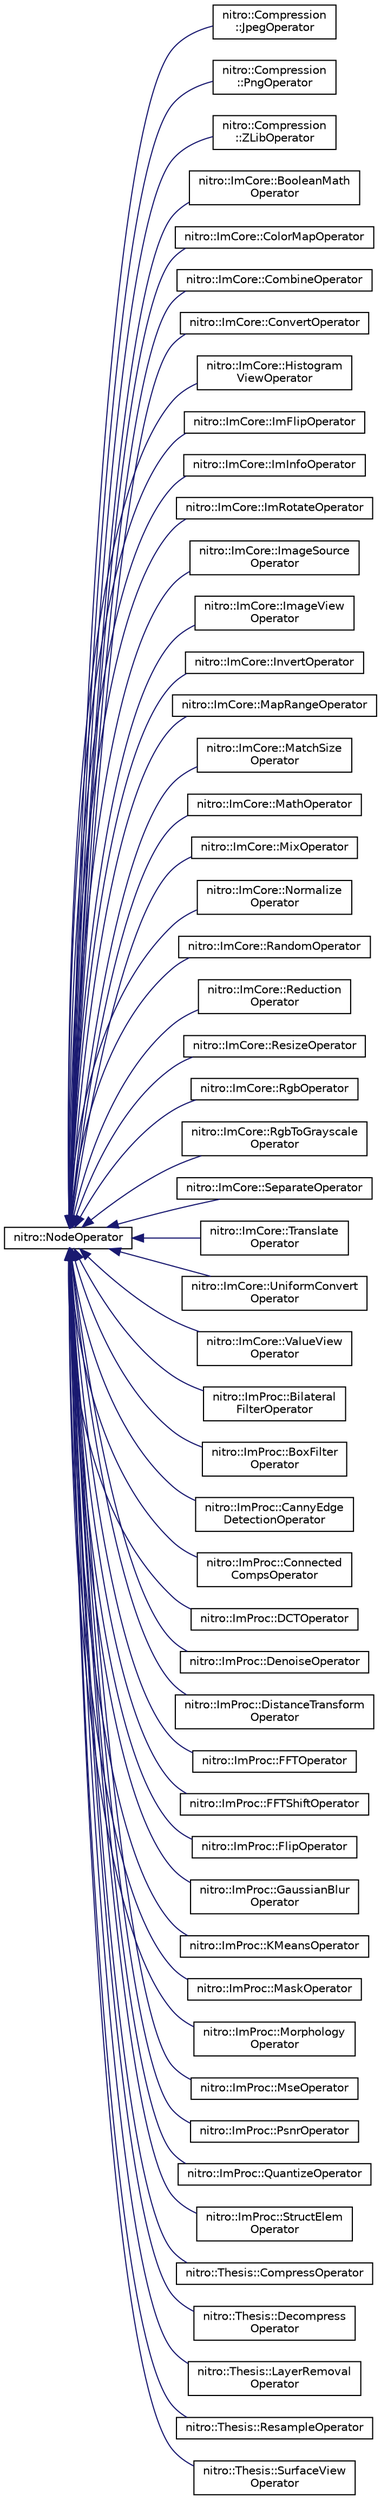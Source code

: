 digraph "Graphical Class Hierarchy"
{
 // LATEX_PDF_SIZE
  edge [fontname="Helvetica",fontsize="10",labelfontname="Helvetica",labelfontsize="10"];
  node [fontname="Helvetica",fontsize="10",shape=record];
  rankdir="LR";
  Node0 [label="nitro::NodeOperator",height=0.2,width=0.4,color="black", fillcolor="white", style="filled",URL="$d0/d72/classnitro_1_1NodeOperator.html",tooltip="A class that encapsulates the action executed when the node is evaluated. This is the primary compone..."];
  Node0 -> Node1 [dir="back",color="midnightblue",fontsize="10",style="solid",fontname="Helvetica"];
  Node1 [label="nitro::Compression\l::JpegOperator",height=0.2,width=0.4,color="black", fillcolor="white", style="filled",URL="$d8/dac/classnitro_1_1Compression_1_1JpegOperator.html",tooltip=" "];
  Node0 -> Node2 [dir="back",color="midnightblue",fontsize="10",style="solid",fontname="Helvetica"];
  Node2 [label="nitro::Compression\l::PngOperator",height=0.2,width=0.4,color="black", fillcolor="white", style="filled",URL="$d1/d9d/classnitro_1_1Compression_1_1PngOperator.html",tooltip=" "];
  Node0 -> Node3 [dir="back",color="midnightblue",fontsize="10",style="solid",fontname="Helvetica"];
  Node3 [label="nitro::Compression\l::ZLibOperator",height=0.2,width=0.4,color="black", fillcolor="white", style="filled",URL="$d5/d34/classnitro_1_1Compression_1_1ZLibOperator.html",tooltip=" "];
  Node0 -> Node4 [dir="back",color="midnightblue",fontsize="10",style="solid",fontname="Helvetica"];
  Node4 [label="nitro::ImCore::BooleanMath\lOperator",height=0.2,width=0.4,color="black", fillcolor="white", style="filled",URL="$de/d8f/classnitro_1_1ImCore_1_1BooleanMathOperator.html",tooltip=" "];
  Node0 -> Node5 [dir="back",color="midnightblue",fontsize="10",style="solid",fontname="Helvetica"];
  Node5 [label="nitro::ImCore::ColorMapOperator",height=0.2,width=0.4,color="black", fillcolor="white", style="filled",URL="$d1/d27/classnitro_1_1ImCore_1_1ColorMapOperator.html",tooltip=" "];
  Node0 -> Node6 [dir="back",color="midnightblue",fontsize="10",style="solid",fontname="Helvetica"];
  Node6 [label="nitro::ImCore::CombineOperator",height=0.2,width=0.4,color="black", fillcolor="white", style="filled",URL="$d3/d8b/classnitro_1_1ImCore_1_1CombineOperator.html",tooltip=" "];
  Node0 -> Node7 [dir="back",color="midnightblue",fontsize="10",style="solid",fontname="Helvetica"];
  Node7 [label="nitro::ImCore::ConvertOperator",height=0.2,width=0.4,color="black", fillcolor="white", style="filled",URL="$dc/d0d/classnitro_1_1ImCore_1_1ConvertOperator.html",tooltip=" "];
  Node0 -> Node8 [dir="back",color="midnightblue",fontsize="10",style="solid",fontname="Helvetica"];
  Node8 [label="nitro::ImCore::Histogram\lViewOperator",height=0.2,width=0.4,color="black", fillcolor="white", style="filled",URL="$d0/df1/classnitro_1_1ImCore_1_1HistogramViewOperator.html",tooltip=" "];
  Node0 -> Node9 [dir="back",color="midnightblue",fontsize="10",style="solid",fontname="Helvetica"];
  Node9 [label="nitro::ImCore::ImFlipOperator",height=0.2,width=0.4,color="black", fillcolor="white", style="filled",URL="$df/d20/classnitro_1_1ImCore_1_1ImFlipOperator.html",tooltip=" "];
  Node0 -> Node10 [dir="back",color="midnightblue",fontsize="10",style="solid",fontname="Helvetica"];
  Node10 [label="nitro::ImCore::ImInfoOperator",height=0.2,width=0.4,color="black", fillcolor="white", style="filled",URL="$d0/d38/classnitro_1_1ImCore_1_1ImInfoOperator.html",tooltip=" "];
  Node0 -> Node11 [dir="back",color="midnightblue",fontsize="10",style="solid",fontname="Helvetica"];
  Node11 [label="nitro::ImCore::ImRotateOperator",height=0.2,width=0.4,color="black", fillcolor="white", style="filled",URL="$db/d33/classnitro_1_1ImCore_1_1ImRotateOperator.html",tooltip=" "];
  Node0 -> Node12 [dir="back",color="midnightblue",fontsize="10",style="solid",fontname="Helvetica"];
  Node12 [label="nitro::ImCore::ImageSource\lOperator",height=0.2,width=0.4,color="black", fillcolor="white", style="filled",URL="$d2/de4/classnitro_1_1ImCore_1_1ImageSourceOperator.html",tooltip=" "];
  Node0 -> Node13 [dir="back",color="midnightblue",fontsize="10",style="solid",fontname="Helvetica"];
  Node13 [label="nitro::ImCore::ImageView\lOperator",height=0.2,width=0.4,color="black", fillcolor="white", style="filled",URL="$de/d69/classnitro_1_1ImCore_1_1ImageViewOperator.html",tooltip=" "];
  Node0 -> Node14 [dir="back",color="midnightblue",fontsize="10",style="solid",fontname="Helvetica"];
  Node14 [label="nitro::ImCore::InvertOperator",height=0.2,width=0.4,color="black", fillcolor="white", style="filled",URL="$d4/d5f/classnitro_1_1ImCore_1_1InvertOperator.html",tooltip=" "];
  Node0 -> Node15 [dir="back",color="midnightblue",fontsize="10",style="solid",fontname="Helvetica"];
  Node15 [label="nitro::ImCore::MapRangeOperator",height=0.2,width=0.4,color="black", fillcolor="white", style="filled",URL="$d0/d5c/classnitro_1_1ImCore_1_1MapRangeOperator.html",tooltip=" "];
  Node0 -> Node16 [dir="back",color="midnightblue",fontsize="10",style="solid",fontname="Helvetica"];
  Node16 [label="nitro::ImCore::MatchSize\lOperator",height=0.2,width=0.4,color="black", fillcolor="white", style="filled",URL="$d0/d65/classnitro_1_1ImCore_1_1MatchSizeOperator.html",tooltip=" "];
  Node0 -> Node17 [dir="back",color="midnightblue",fontsize="10",style="solid",fontname="Helvetica"];
  Node17 [label="nitro::ImCore::MathOperator",height=0.2,width=0.4,color="black", fillcolor="white", style="filled",URL="$dc/d7a/classnitro_1_1ImCore_1_1MathOperator.html",tooltip=" "];
  Node0 -> Node18 [dir="back",color="midnightblue",fontsize="10",style="solid",fontname="Helvetica"];
  Node18 [label="nitro::ImCore::MixOperator",height=0.2,width=0.4,color="black", fillcolor="white", style="filled",URL="$da/d62/classnitro_1_1ImCore_1_1MixOperator.html",tooltip=" "];
  Node0 -> Node19 [dir="back",color="midnightblue",fontsize="10",style="solid",fontname="Helvetica"];
  Node19 [label="nitro::ImCore::Normalize\lOperator",height=0.2,width=0.4,color="black", fillcolor="white", style="filled",URL="$d3/d0a/classnitro_1_1ImCore_1_1NormalizeOperator.html",tooltip=" "];
  Node0 -> Node20 [dir="back",color="midnightblue",fontsize="10",style="solid",fontname="Helvetica"];
  Node20 [label="nitro::ImCore::RandomOperator",height=0.2,width=0.4,color="black", fillcolor="white", style="filled",URL="$db/d97/classnitro_1_1ImCore_1_1RandomOperator.html",tooltip=" "];
  Node0 -> Node21 [dir="back",color="midnightblue",fontsize="10",style="solid",fontname="Helvetica"];
  Node21 [label="nitro::ImCore::Reduction\lOperator",height=0.2,width=0.4,color="black", fillcolor="white", style="filled",URL="$d6/d40/classnitro_1_1ImCore_1_1ReductionOperator.html",tooltip=" "];
  Node0 -> Node22 [dir="back",color="midnightblue",fontsize="10",style="solid",fontname="Helvetica"];
  Node22 [label="nitro::ImCore::ResizeOperator",height=0.2,width=0.4,color="black", fillcolor="white", style="filled",URL="$d2/d43/classnitro_1_1ImCore_1_1ResizeOperator.html",tooltip=" "];
  Node0 -> Node23 [dir="back",color="midnightblue",fontsize="10",style="solid",fontname="Helvetica"];
  Node23 [label="nitro::ImCore::RgbOperator",height=0.2,width=0.4,color="black", fillcolor="white", style="filled",URL="$de/df3/classnitro_1_1ImCore_1_1RgbOperator.html",tooltip=" "];
  Node0 -> Node24 [dir="back",color="midnightblue",fontsize="10",style="solid",fontname="Helvetica"];
  Node24 [label="nitro::ImCore::RgbToGrayscale\lOperator",height=0.2,width=0.4,color="black", fillcolor="white", style="filled",URL="$d2/d0b/classnitro_1_1ImCore_1_1RgbToGrayscaleOperator.html",tooltip=" "];
  Node0 -> Node25 [dir="back",color="midnightblue",fontsize="10",style="solid",fontname="Helvetica"];
  Node25 [label="nitro::ImCore::SeparateOperator",height=0.2,width=0.4,color="black", fillcolor="white", style="filled",URL="$de/d36/classnitro_1_1ImCore_1_1SeparateOperator.html",tooltip=" "];
  Node0 -> Node26 [dir="back",color="midnightblue",fontsize="10",style="solid",fontname="Helvetica"];
  Node26 [label="nitro::ImCore::Translate\lOperator",height=0.2,width=0.4,color="black", fillcolor="white", style="filled",URL="$d8/dc4/classnitro_1_1ImCore_1_1TranslateOperator.html",tooltip=" "];
  Node0 -> Node27 [dir="back",color="midnightblue",fontsize="10",style="solid",fontname="Helvetica"];
  Node27 [label="nitro::ImCore::UniformConvert\lOperator",height=0.2,width=0.4,color="black", fillcolor="white", style="filled",URL="$d3/d22/classnitro_1_1ImCore_1_1UniformConvertOperator.html",tooltip=" "];
  Node0 -> Node28 [dir="back",color="midnightblue",fontsize="10",style="solid",fontname="Helvetica"];
  Node28 [label="nitro::ImCore::ValueView\lOperator",height=0.2,width=0.4,color="black", fillcolor="white", style="filled",URL="$da/d00/classnitro_1_1ImCore_1_1ValueViewOperator.html",tooltip=" "];
  Node0 -> Node29 [dir="back",color="midnightblue",fontsize="10",style="solid",fontname="Helvetica"];
  Node29 [label="nitro::ImProc::Bilateral\lFilterOperator",height=0.2,width=0.4,color="black", fillcolor="white", style="filled",URL="$de/d6d/classnitro_1_1ImProc_1_1BilateralFilterOperator.html",tooltip=" "];
  Node0 -> Node30 [dir="back",color="midnightblue",fontsize="10",style="solid",fontname="Helvetica"];
  Node30 [label="nitro::ImProc::BoxFilter\lOperator",height=0.2,width=0.4,color="black", fillcolor="white", style="filled",URL="$d9/d42/classnitro_1_1ImProc_1_1BoxFilterOperator.html",tooltip=" "];
  Node0 -> Node31 [dir="back",color="midnightblue",fontsize="10",style="solid",fontname="Helvetica"];
  Node31 [label="nitro::ImProc::CannyEdge\lDetectionOperator",height=0.2,width=0.4,color="black", fillcolor="white", style="filled",URL="$d0/d3c/classnitro_1_1ImProc_1_1CannyEdgeDetectionOperator.html",tooltip=" "];
  Node0 -> Node32 [dir="back",color="midnightblue",fontsize="10",style="solid",fontname="Helvetica"];
  Node32 [label="nitro::ImProc::Connected\lCompsOperator",height=0.2,width=0.4,color="black", fillcolor="white", style="filled",URL="$d3/d5c/classnitro_1_1ImProc_1_1ConnectedCompsOperator.html",tooltip=" "];
  Node0 -> Node33 [dir="back",color="midnightblue",fontsize="10",style="solid",fontname="Helvetica"];
  Node33 [label="nitro::ImProc::DCTOperator",height=0.2,width=0.4,color="black", fillcolor="white", style="filled",URL="$da/d45/classnitro_1_1ImProc_1_1DCTOperator.html",tooltip=" "];
  Node0 -> Node34 [dir="back",color="midnightblue",fontsize="10",style="solid",fontname="Helvetica"];
  Node34 [label="nitro::ImProc::DenoiseOperator",height=0.2,width=0.4,color="black", fillcolor="white", style="filled",URL="$dc/d48/classnitro_1_1ImProc_1_1DenoiseOperator.html",tooltip=" "];
  Node0 -> Node35 [dir="back",color="midnightblue",fontsize="10",style="solid",fontname="Helvetica"];
  Node35 [label="nitro::ImProc::DistanceTransform\lOperator",height=0.2,width=0.4,color="black", fillcolor="white", style="filled",URL="$da/da3/classnitro_1_1ImProc_1_1DistanceTransformOperator.html",tooltip=" "];
  Node0 -> Node36 [dir="back",color="midnightblue",fontsize="10",style="solid",fontname="Helvetica"];
  Node36 [label="nitro::ImProc::FFTOperator",height=0.2,width=0.4,color="black", fillcolor="white", style="filled",URL="$d1/db6/classnitro_1_1ImProc_1_1FFTOperator.html",tooltip=" "];
  Node0 -> Node37 [dir="back",color="midnightblue",fontsize="10",style="solid",fontname="Helvetica"];
  Node37 [label="nitro::ImProc::FFTShiftOperator",height=0.2,width=0.4,color="black", fillcolor="white", style="filled",URL="$d6/d26/classnitro_1_1ImProc_1_1FFTShiftOperator.html",tooltip=" "];
  Node0 -> Node38 [dir="back",color="midnightblue",fontsize="10",style="solid",fontname="Helvetica"];
  Node38 [label="nitro::ImProc::FlipOperator",height=0.2,width=0.4,color="black", fillcolor="white", style="filled",URL="$de/ded/classnitro_1_1ImProc_1_1FlipOperator.html",tooltip=" "];
  Node0 -> Node39 [dir="back",color="midnightblue",fontsize="10",style="solid",fontname="Helvetica"];
  Node39 [label="nitro::ImProc::GaussianBlur\lOperator",height=0.2,width=0.4,color="black", fillcolor="white", style="filled",URL="$d2/da6/classnitro_1_1ImProc_1_1GaussianBlurOperator.html",tooltip=" "];
  Node0 -> Node40 [dir="back",color="midnightblue",fontsize="10",style="solid",fontname="Helvetica"];
  Node40 [label="nitro::ImProc::KMeansOperator",height=0.2,width=0.4,color="black", fillcolor="white", style="filled",URL="$da/d86/classnitro_1_1ImProc_1_1KMeansOperator.html",tooltip=" "];
  Node0 -> Node41 [dir="back",color="midnightblue",fontsize="10",style="solid",fontname="Helvetica"];
  Node41 [label="nitro::ImProc::MaskOperator",height=0.2,width=0.4,color="black", fillcolor="white", style="filled",URL="$df/d14/classnitro_1_1ImProc_1_1MaskOperator.html",tooltip=" "];
  Node0 -> Node42 [dir="back",color="midnightblue",fontsize="10",style="solid",fontname="Helvetica"];
  Node42 [label="nitro::ImProc::Morphology\lOperator",height=0.2,width=0.4,color="black", fillcolor="white", style="filled",URL="$d4/dd6/classnitro_1_1ImProc_1_1MorphologyOperator.html",tooltip=" "];
  Node0 -> Node43 [dir="back",color="midnightblue",fontsize="10",style="solid",fontname="Helvetica"];
  Node43 [label="nitro::ImProc::MseOperator",height=0.2,width=0.4,color="black", fillcolor="white", style="filled",URL="$d7/dab/classnitro_1_1ImProc_1_1MseOperator.html",tooltip=" "];
  Node0 -> Node44 [dir="back",color="midnightblue",fontsize="10",style="solid",fontname="Helvetica"];
  Node44 [label="nitro::ImProc::PsnrOperator",height=0.2,width=0.4,color="black", fillcolor="white", style="filled",URL="$de/daf/classnitro_1_1ImProc_1_1PsnrOperator.html",tooltip=" "];
  Node0 -> Node45 [dir="back",color="midnightblue",fontsize="10",style="solid",fontname="Helvetica"];
  Node45 [label="nitro::ImProc::QuantizeOperator",height=0.2,width=0.4,color="black", fillcolor="white", style="filled",URL="$de/d33/classnitro_1_1ImProc_1_1QuantizeOperator.html",tooltip=" "];
  Node0 -> Node46 [dir="back",color="midnightblue",fontsize="10",style="solid",fontname="Helvetica"];
  Node46 [label="nitro::ImProc::StructElem\lOperator",height=0.2,width=0.4,color="black", fillcolor="white", style="filled",URL="$da/d15/classnitro_1_1ImProc_1_1StructElemOperator.html",tooltip=" "];
  Node0 -> Node47 [dir="back",color="midnightblue",fontsize="10",style="solid",fontname="Helvetica"];
  Node47 [label="nitro::Thesis::CompressOperator",height=0.2,width=0.4,color="black", fillcolor="white", style="filled",URL="$d8/d78/classnitro_1_1Thesis_1_1CompressOperator.html",tooltip=" "];
  Node0 -> Node48 [dir="back",color="midnightblue",fontsize="10",style="solid",fontname="Helvetica"];
  Node48 [label="nitro::Thesis::Decompress\lOperator",height=0.2,width=0.4,color="black", fillcolor="white", style="filled",URL="$d8/d84/classnitro_1_1Thesis_1_1DecompressOperator.html",tooltip=" "];
  Node0 -> Node49 [dir="back",color="midnightblue",fontsize="10",style="solid",fontname="Helvetica"];
  Node49 [label="nitro::Thesis::LayerRemoval\lOperator",height=0.2,width=0.4,color="black", fillcolor="white", style="filled",URL="$dd/d58/classnitro_1_1Thesis_1_1LayerRemovalOperator.html",tooltip=" "];
  Node0 -> Node50 [dir="back",color="midnightblue",fontsize="10",style="solid",fontname="Helvetica"];
  Node50 [label="nitro::Thesis::ResampleOperator",height=0.2,width=0.4,color="black", fillcolor="white", style="filled",URL="$d0/dfa/classnitro_1_1Thesis_1_1ResampleOperator.html",tooltip=" "];
  Node0 -> Node51 [dir="back",color="midnightblue",fontsize="10",style="solid",fontname="Helvetica"];
  Node51 [label="nitro::Thesis::SurfaceView\lOperator",height=0.2,width=0.4,color="black", fillcolor="white", style="filled",URL="$da/d56/classnitro_1_1Thesis_1_1SurfaceViewOperator.html",tooltip=" "];
}
